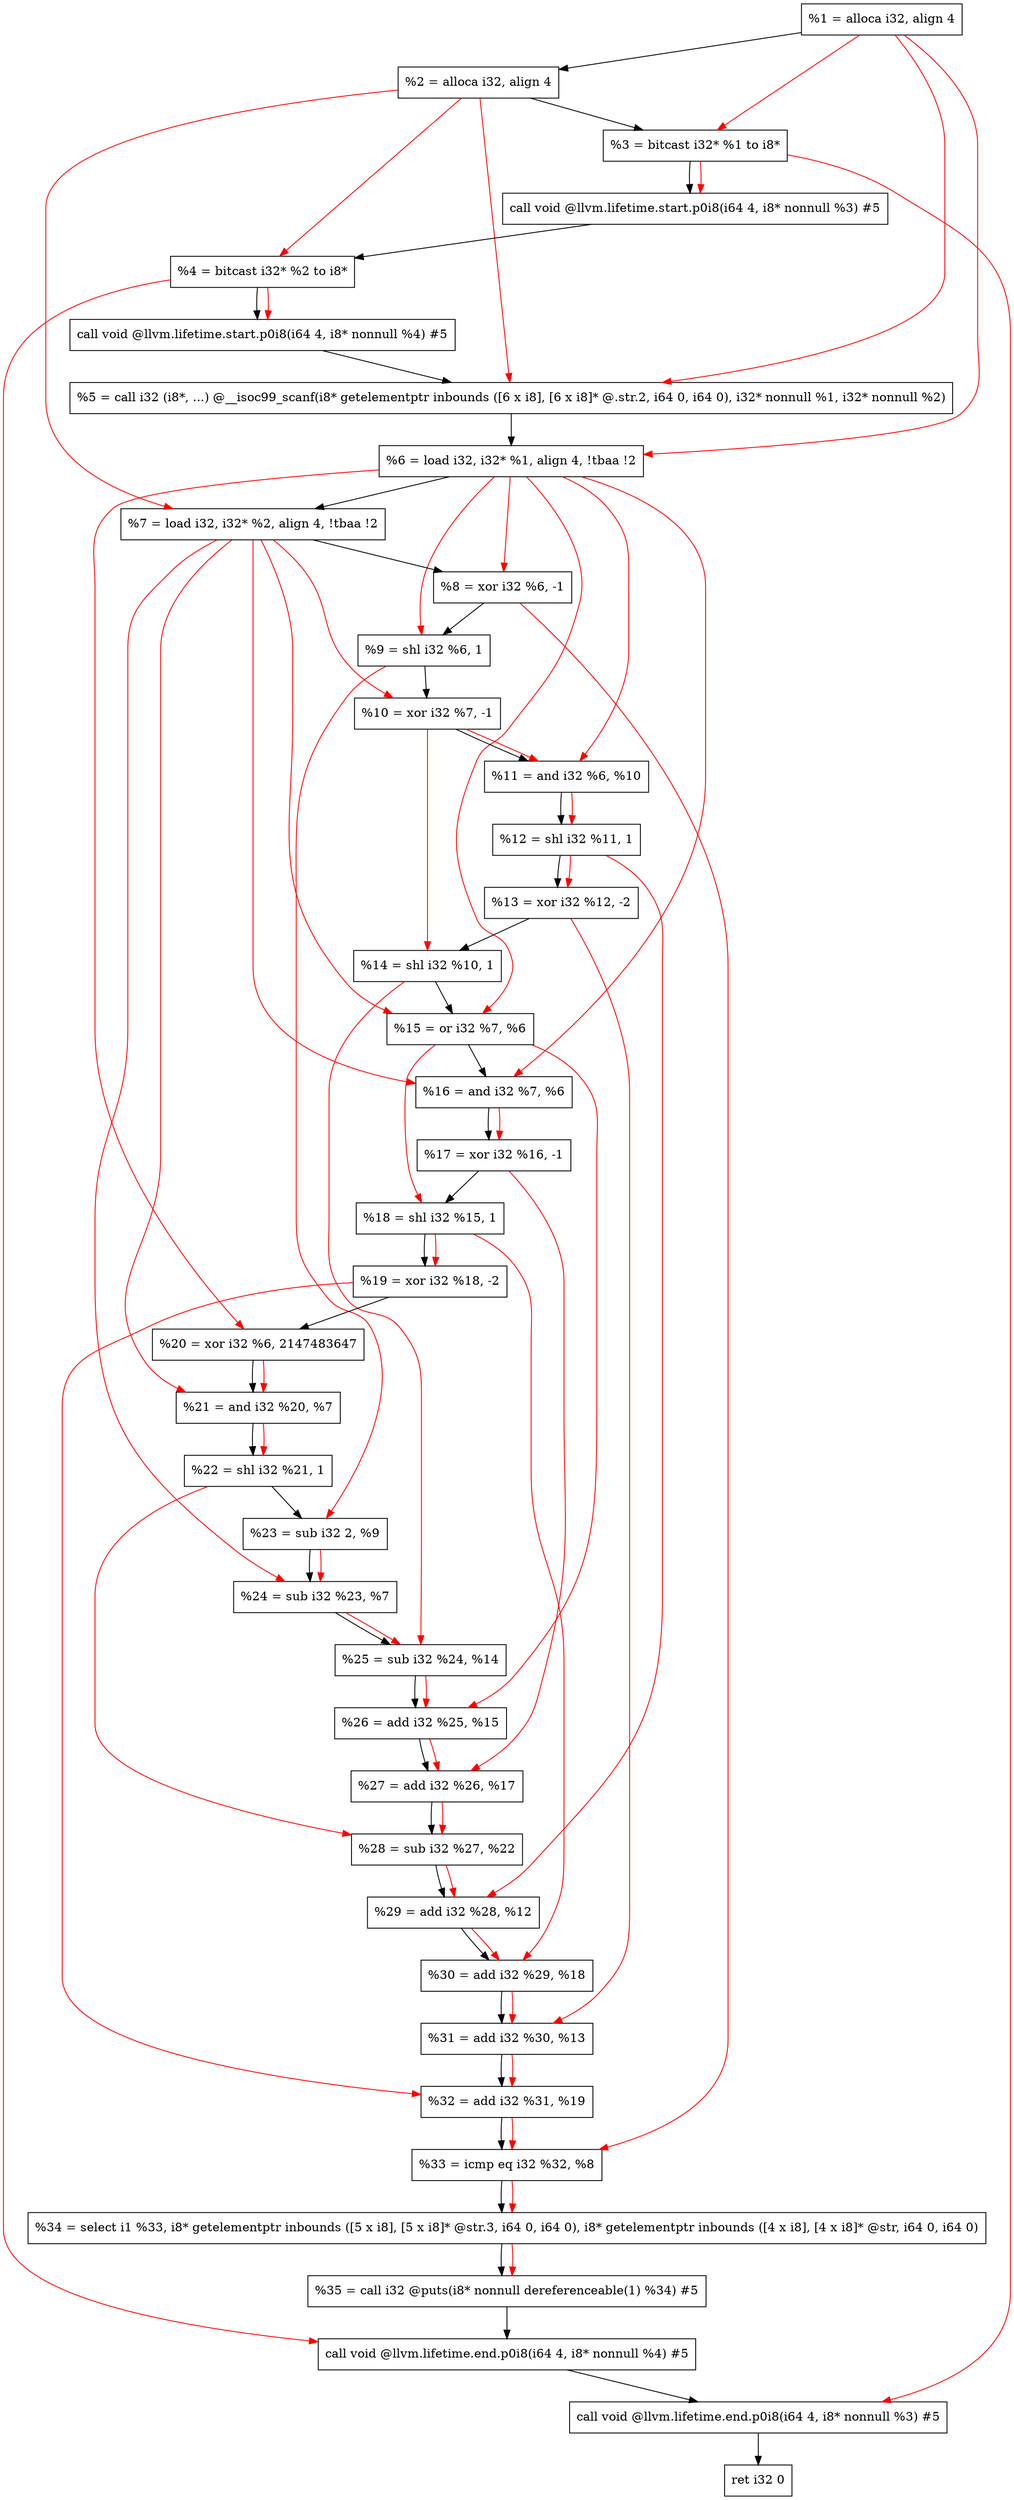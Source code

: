 digraph "DFG for'main' function" {
	Node0x861e78[shape=record, label="  %1 = alloca i32, align 4"];
	Node0x861ef8[shape=record, label="  %2 = alloca i32, align 4"];
	Node0x861f88[shape=record, label="  %3 = bitcast i32* %1 to i8*"];
	Node0x8623e8[shape=record, label="  call void @llvm.lifetime.start.p0i8(i64 4, i8* nonnull %3) #5"];
	Node0x8624c8[shape=record, label="  %4 = bitcast i32* %2 to i8*"];
	Node0x8625e8[shape=record, label="  call void @llvm.lifetime.start.p0i8(i64 4, i8* nonnull %4) #5"];
	Node0x862820[shape=record, label="  %5 = call i32 (i8*, ...) @__isoc99_scanf(i8* getelementptr inbounds ([6 x i8], [6 x i8]* @.str.2, i64 0, i64 0), i32* nonnull %1, i32* nonnull %2)"];
	Node0x8628d8[shape=record, label="  %6 = load i32, i32* %1, align 4, !tbaa !2"];
	Node0x863848[shape=record, label="  %7 = load i32, i32* %2, align 4, !tbaa !2"];
	Node0x863ed0[shape=record, label="  %8 = xor i32 %6, -1"];
	Node0x863f40[shape=record, label="  %9 = shl i32 %6, 1"];
	Node0x863fb0[shape=record, label="  %10 = xor i32 %7, -1"];
	Node0x864020[shape=record, label="  %11 = and i32 %6, %10"];
	Node0x864090[shape=record, label="  %12 = shl i32 %11, 1"];
	Node0x864100[shape=record, label="  %13 = xor i32 %12, -2"];
	Node0x864170[shape=record, label="  %14 = shl i32 %10, 1"];
	Node0x8641e0[shape=record, label="  %15 = or i32 %7, %6"];
	Node0x864250[shape=record, label="  %16 = and i32 %7, %6"];
	Node0x8642c0[shape=record, label="  %17 = xor i32 %16, -1"];
	Node0x864330[shape=record, label="  %18 = shl i32 %15, 1"];
	Node0x8643a0[shape=record, label="  %19 = xor i32 %18, -2"];
	Node0x864410[shape=record, label="  %20 = xor i32 %6, 2147483647"];
	Node0x864480[shape=record, label="  %21 = and i32 %20, %7"];
	Node0x8644f0[shape=record, label="  %22 = shl i32 %21, 1"];
	Node0x864560[shape=record, label="  %23 = sub i32 2, %9"];
	Node0x8645d0[shape=record, label="  %24 = sub i32 %23, %7"];
	Node0x864640[shape=record, label="  %25 = sub i32 %24, %14"];
	Node0x8646b0[shape=record, label="  %26 = add i32 %25, %15"];
	Node0x864720[shape=record, label="  %27 = add i32 %26, %17"];
	Node0x864790[shape=record, label="  %28 = sub i32 %27, %22"];
	Node0x864800[shape=record, label="  %29 = add i32 %28, %12"];
	Node0x864870[shape=record, label="  %30 = add i32 %29, %18"];
	Node0x8648e0[shape=record, label="  %31 = add i32 %30, %13"];
	Node0x864950[shape=record, label="  %32 = add i32 %31, %19"];
	Node0x864bd0[shape=record, label="  %33 = icmp eq i32 %32, %8"];
	Node0x8029d8[shape=record, label="  %34 = select i1 %33, i8* getelementptr inbounds ([5 x i8], [5 x i8]* @str.3, i64 0, i64 0), i8* getelementptr inbounds ([4 x i8], [4 x i8]* @str, i64 0, i64 0)"];
	Node0x864c60[shape=record, label="  %35 = call i32 @puts(i8* nonnull dereferenceable(1) %34) #5"];
	Node0x864eb8[shape=record, label="  call void @llvm.lifetime.end.p0i8(i64 4, i8* nonnull %4) #5"];
	Node0x865018[shape=record, label="  call void @llvm.lifetime.end.p0i8(i64 4, i8* nonnull %3) #5"];
	Node0x8650d8[shape=record, label="  ret i32 0"];
	Node0x861e78 -> Node0x861ef8;
	Node0x861ef8 -> Node0x861f88;
	Node0x861f88 -> Node0x8623e8;
	Node0x8623e8 -> Node0x8624c8;
	Node0x8624c8 -> Node0x8625e8;
	Node0x8625e8 -> Node0x862820;
	Node0x862820 -> Node0x8628d8;
	Node0x8628d8 -> Node0x863848;
	Node0x863848 -> Node0x863ed0;
	Node0x863ed0 -> Node0x863f40;
	Node0x863f40 -> Node0x863fb0;
	Node0x863fb0 -> Node0x864020;
	Node0x864020 -> Node0x864090;
	Node0x864090 -> Node0x864100;
	Node0x864100 -> Node0x864170;
	Node0x864170 -> Node0x8641e0;
	Node0x8641e0 -> Node0x864250;
	Node0x864250 -> Node0x8642c0;
	Node0x8642c0 -> Node0x864330;
	Node0x864330 -> Node0x8643a0;
	Node0x8643a0 -> Node0x864410;
	Node0x864410 -> Node0x864480;
	Node0x864480 -> Node0x8644f0;
	Node0x8644f0 -> Node0x864560;
	Node0x864560 -> Node0x8645d0;
	Node0x8645d0 -> Node0x864640;
	Node0x864640 -> Node0x8646b0;
	Node0x8646b0 -> Node0x864720;
	Node0x864720 -> Node0x864790;
	Node0x864790 -> Node0x864800;
	Node0x864800 -> Node0x864870;
	Node0x864870 -> Node0x8648e0;
	Node0x8648e0 -> Node0x864950;
	Node0x864950 -> Node0x864bd0;
	Node0x864bd0 -> Node0x8029d8;
	Node0x8029d8 -> Node0x864c60;
	Node0x864c60 -> Node0x864eb8;
	Node0x864eb8 -> Node0x865018;
	Node0x865018 -> Node0x8650d8;
edge [color=red]
	Node0x861e78 -> Node0x861f88;
	Node0x861f88 -> Node0x8623e8;
	Node0x861ef8 -> Node0x8624c8;
	Node0x8624c8 -> Node0x8625e8;
	Node0x861e78 -> Node0x862820;
	Node0x861ef8 -> Node0x862820;
	Node0x861e78 -> Node0x8628d8;
	Node0x861ef8 -> Node0x863848;
	Node0x8628d8 -> Node0x863ed0;
	Node0x8628d8 -> Node0x863f40;
	Node0x863848 -> Node0x863fb0;
	Node0x8628d8 -> Node0x864020;
	Node0x863fb0 -> Node0x864020;
	Node0x864020 -> Node0x864090;
	Node0x864090 -> Node0x864100;
	Node0x863fb0 -> Node0x864170;
	Node0x863848 -> Node0x8641e0;
	Node0x8628d8 -> Node0x8641e0;
	Node0x863848 -> Node0x864250;
	Node0x8628d8 -> Node0x864250;
	Node0x864250 -> Node0x8642c0;
	Node0x8641e0 -> Node0x864330;
	Node0x864330 -> Node0x8643a0;
	Node0x8628d8 -> Node0x864410;
	Node0x864410 -> Node0x864480;
	Node0x863848 -> Node0x864480;
	Node0x864480 -> Node0x8644f0;
	Node0x863f40 -> Node0x864560;
	Node0x864560 -> Node0x8645d0;
	Node0x863848 -> Node0x8645d0;
	Node0x8645d0 -> Node0x864640;
	Node0x864170 -> Node0x864640;
	Node0x864640 -> Node0x8646b0;
	Node0x8641e0 -> Node0x8646b0;
	Node0x8646b0 -> Node0x864720;
	Node0x8642c0 -> Node0x864720;
	Node0x864720 -> Node0x864790;
	Node0x8644f0 -> Node0x864790;
	Node0x864790 -> Node0x864800;
	Node0x864090 -> Node0x864800;
	Node0x864800 -> Node0x864870;
	Node0x864330 -> Node0x864870;
	Node0x864870 -> Node0x8648e0;
	Node0x864100 -> Node0x8648e0;
	Node0x8648e0 -> Node0x864950;
	Node0x8643a0 -> Node0x864950;
	Node0x864950 -> Node0x864bd0;
	Node0x863ed0 -> Node0x864bd0;
	Node0x864bd0 -> Node0x8029d8;
	Node0x8029d8 -> Node0x864c60;
	Node0x8624c8 -> Node0x864eb8;
	Node0x861f88 -> Node0x865018;
}

